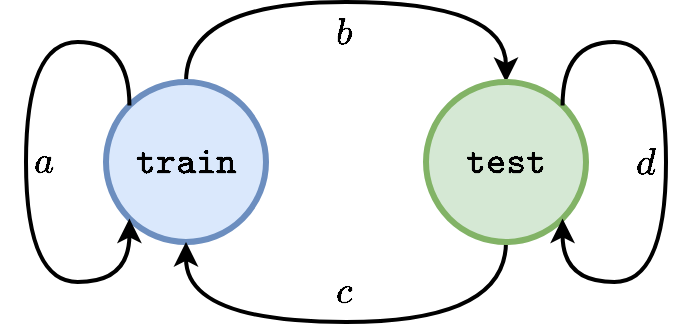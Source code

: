 <mxfile version="20.8.10" type="device"><diagram name="Page-1" id="R3Uo314Y3mJUsiIP7jDX"><mxGraphModel dx="763" dy="476" grid="1" gridSize="10" guides="1" tooltips="1" connect="1" arrows="1" fold="1" page="1" pageScale="1" pageWidth="827" pageHeight="1169" math="1" shadow="0"><root><mxCell id="0"/><mxCell id="1" parent="0"/><mxCell id="yN_p9JB6dfJkw_uHLTUF-5" style="edgeStyle=orthogonalEdgeStyle;curved=1;rounded=0;orthogonalLoop=1;jettySize=auto;html=1;exitX=0.5;exitY=0;exitDx=0;exitDy=0;entryX=0.5;entryY=0;entryDx=0;entryDy=0;strokeWidth=2;" parent="1" source="yN_p9JB6dfJkw_uHLTUF-2" target="yN_p9JB6dfJkw_uHLTUF-3" edge="1"><mxGeometry relative="1" as="geometry"><Array as="points"><mxPoint x="141" y="60"/><mxPoint x="301" y="60"/></Array></mxGeometry></mxCell><mxCell id="yyh7x9hfs8fYDVNMIrOX-1" value="$$b$$" style="edgeLabel;html=1;align=center;verticalAlign=middle;resizable=0;points=[];fontSize=16;labelBackgroundColor=none;labelBorderColor=none;" parent="yN_p9JB6dfJkw_uHLTUF-5" vertex="1" connectable="0"><mxGeometry x="-0.007" y="-2" relative="1" as="geometry"><mxPoint y="13" as="offset"/></mxGeometry></mxCell><mxCell id="yN_p9JB6dfJkw_uHLTUF-2" value="$$\texttt{train}$$" style="ellipse;whiteSpace=wrap;html=1;aspect=fixed;fontSize=16;strokeWidth=3;fillColor=#dae8fc;strokeColor=#6c8ebf;" parent="1" vertex="1"><mxGeometry x="101" y="100" width="80" height="80" as="geometry"/></mxCell><mxCell id="yN_p9JB6dfJkw_uHLTUF-6" style="edgeStyle=orthogonalEdgeStyle;curved=1;rounded=0;orthogonalLoop=1;jettySize=auto;html=1;exitX=0.5;exitY=1;exitDx=0;exitDy=0;entryX=0.5;entryY=1;entryDx=0;entryDy=0;strokeWidth=2;" parent="1" source="yN_p9JB6dfJkw_uHLTUF-3" target="yN_p9JB6dfJkw_uHLTUF-2" edge="1"><mxGeometry relative="1" as="geometry"><Array as="points"><mxPoint x="301" y="220"/><mxPoint x="141" y="220"/></Array></mxGeometry></mxCell><mxCell id="yN_p9JB6dfJkw_uHLTUF-12" value="$$c$$" style="edgeLabel;html=1;align=center;verticalAlign=middle;resizable=0;points=[];fontSize=16;labelBackgroundColor=none;" parent="yN_p9JB6dfJkw_uHLTUF-6" vertex="1" connectable="0"><mxGeometry x="-0.033" relative="1" as="geometry"><mxPoint x="-5" y="-15" as="offset"/></mxGeometry></mxCell><mxCell id="yN_p9JB6dfJkw_uHLTUF-3" value="$$\texttt{test}$$" style="ellipse;whiteSpace=wrap;html=1;aspect=fixed;fontSize=16;strokeWidth=3;fillColor=#d5e8d4;strokeColor=#82b366;" parent="1" vertex="1"><mxGeometry x="261" y="100" width="80" height="80" as="geometry"/></mxCell><mxCell id="yN_p9JB6dfJkw_uHLTUF-7" style="edgeStyle=orthogonalEdgeStyle;rounded=0;orthogonalLoop=1;jettySize=auto;html=1;exitX=1;exitY=0;exitDx=0;exitDy=0;entryX=1;entryY=1;entryDx=0;entryDy=0;curved=1;strokeWidth=2;" parent="1" source="yN_p9JB6dfJkw_uHLTUF-3" target="yN_p9JB6dfJkw_uHLTUF-3" edge="1"><mxGeometry relative="1" as="geometry"><Array as="points"><mxPoint x="329" y="80"/><mxPoint x="381" y="80"/><mxPoint x="381" y="200"/><mxPoint x="329" y="200"/></Array></mxGeometry></mxCell><mxCell id="yN_p9JB6dfJkw_uHLTUF-13" value="$$d$$" style="edgeLabel;html=1;align=center;verticalAlign=middle;resizable=0;points=[];fontSize=16;labelBackgroundColor=none;" parent="yN_p9JB6dfJkw_uHLTUF-7" vertex="1" connectable="0"><mxGeometry x="-0.021" y="1" relative="1" as="geometry"><mxPoint x="-12" y="3" as="offset"/></mxGeometry></mxCell><mxCell id="yN_p9JB6dfJkw_uHLTUF-8" style="edgeStyle=orthogonalEdgeStyle;curved=1;rounded=0;orthogonalLoop=1;jettySize=auto;html=1;exitX=0;exitY=0;exitDx=0;exitDy=0;entryX=0;entryY=1;entryDx=0;entryDy=0;strokeWidth=2;" parent="1" source="yN_p9JB6dfJkw_uHLTUF-2" target="yN_p9JB6dfJkw_uHLTUF-2" edge="1"><mxGeometry relative="1" as="geometry"><Array as="points"><mxPoint x="113" y="80"/><mxPoint x="61" y="80"/><mxPoint x="61" y="200"/><mxPoint x="113" y="200"/></Array></mxGeometry></mxCell><mxCell id="yN_p9JB6dfJkw_uHLTUF-11" value="$$a$$" style="edgeLabel;html=1;align=center;verticalAlign=middle;resizable=0;points=[];fontSize=16;labelBackgroundColor=none;" parent="yN_p9JB6dfJkw_uHLTUF-8" vertex="1" connectable="0"><mxGeometry x="-0.042" y="-1" relative="1" as="geometry"><mxPoint x="10" y="6" as="offset"/></mxGeometry></mxCell></root></mxGraphModel></diagram></mxfile>